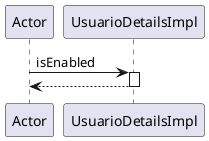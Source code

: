 @startuml
participant Actor
Actor -> UsuarioDetailsImpl : isEnabled
activate UsuarioDetailsImpl
return
@enduml